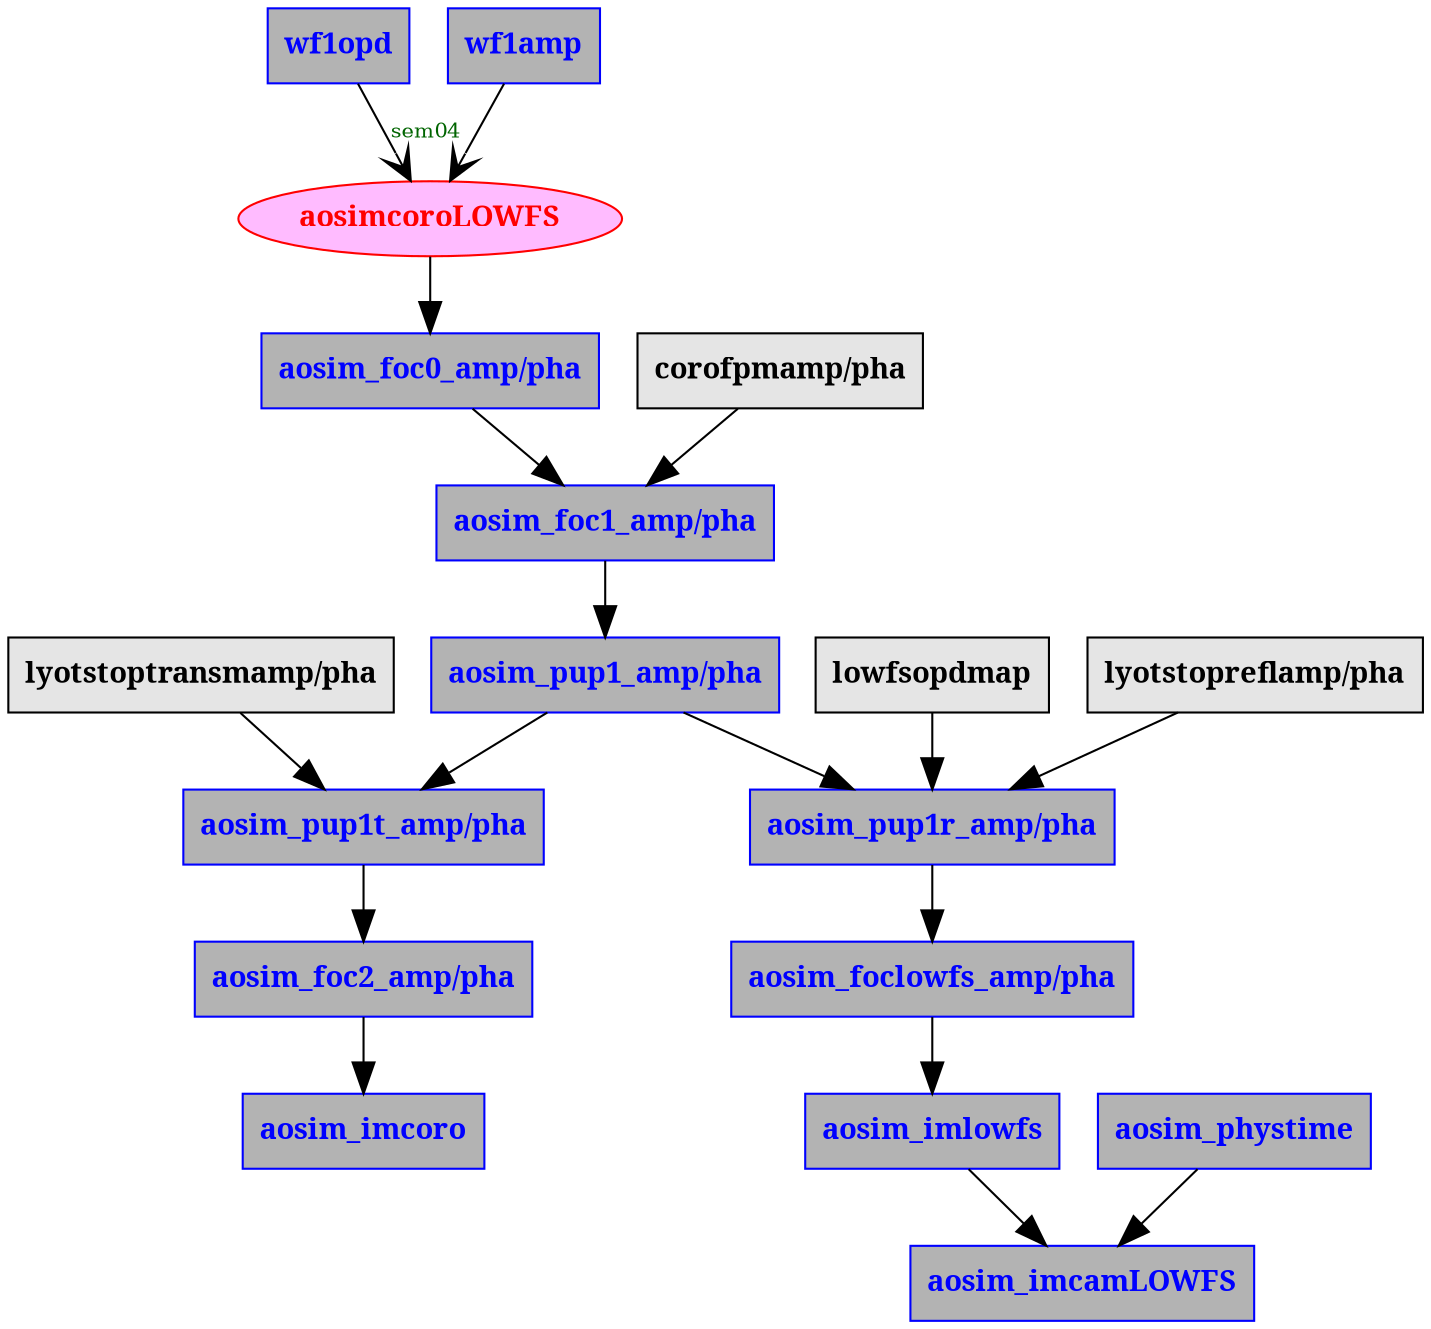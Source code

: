 digraph aosim {
#        size="8,5"
#		rankdir="LR"

# shared mem stream nodes
        node [style=filled, fillcolor=grey70, fontcolor=blue, fontname="bold", shape = box, color = blue];
        wf1opd; wf1amp; "aosim_foc0_amp/pha";
        "aosim_pup1_amp/pha";
        "aosim_pup1t_amp/pha";
        "aosim_pup1r_amp/pha";
		"aosim_foc1_amp/pha";
		"aosim_foc2_amp/pha";
		"aosim_foclowfs_amp/pha";
		"aosim_imlowfs"; "aosim_imcamLOWFS";
		"aosim_imcoro";
		"aosim_phystime";

# images
		node [style=filled, fillcolor=grey90, fontcolor=black, fontname="bold", shape = box, color = black];
		"corofpmamp/pha";
		"lyotstopreflamp/pha";
		"lyotstoptransmamp/pha";
		"lowfsopdmap";

# processess nodes
        node [style=filled, fillcolor=plum1, fontcolor=red, fontname="bold", shape=ellipse, color=red]; aosimcoroLOWFS;



# streams inputs and triggers to processes
edge[arrowhead=vee, arrowtail=inv, arrowsize=1.5, color=black, fontsize=10, fontcolor=darkgreen]
        wf1opd -> aosimcoroLOWFS       [ label="sem04" ];
		wf1amp -> aosimcoroLOWFS

# process output
edge[arrowhead=normal, arrowtail=none, arrowsize=1.5, color=black, fontsize=10, fontcolor=black]
        aosimcoroLOWFS -> "aosim_foc0_amp/pha";
		{ "aosim_foc0_amp/pha" "corofpmamp/pha" } -> "aosim_foc1_amp/pha"
		"aosim_foc1_amp/pha" -> "aosim_pup1_amp/pha";
        { "aosim_pup1_amp/pha" "lyotstoptransmamp/pha" } -> "aosim_pup1t_amp/pha";
        { "aosim_pup1_amp/pha" "lyotstopreflamp/pha" } -> "aosim_pup1r_amp/pha";
		"aosim_pup1t_amp/pha" -> "aosim_foc2_amp/pha" -> "aosim_imcoro";
		"aosim_pup1r_amp/pha" -> "aosim_foclowfs_amp/pha" -> "aosim_imlowfs";
		"lowfsopdmap" -> "aosim_pup1r_amp/pha";
		"aosim_imlowfs" -> "aosim_imcamLOWFS";
		"aosim_phystime" -> "aosim_imcamLOWFS";
}
